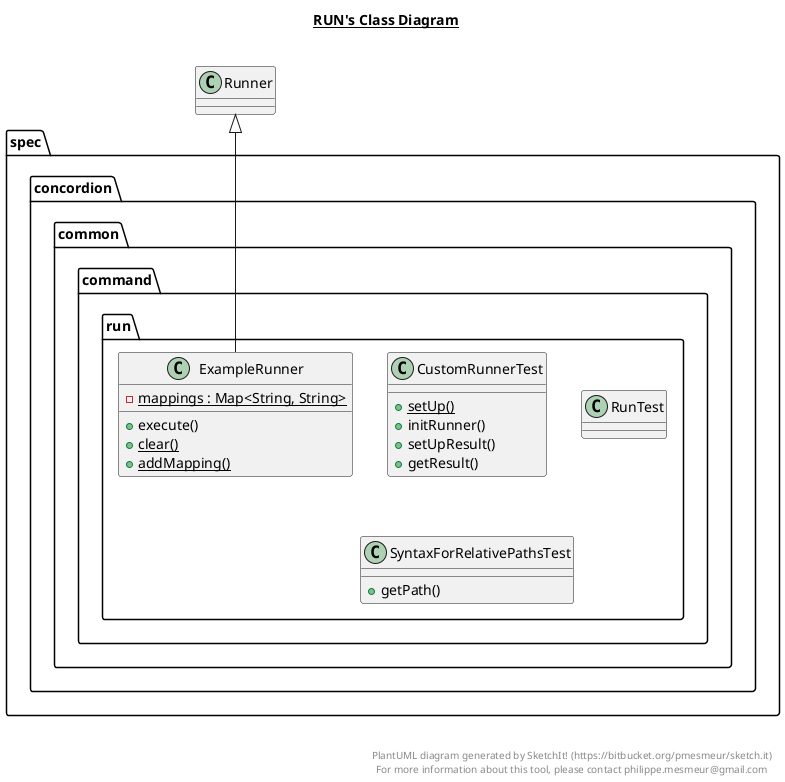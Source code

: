 @startuml

title __RUN's Class Diagram__\n

  package spec.concordion {
    package spec.concordion.common.command {
      package spec.concordion.common.command.run {
        class CustomRunnerTest {
            {static} + setUp()
            + initRunner()
            + setUpResult()
            + getResult()
        }
      }
    }
  }
  

  package spec.concordion {
    package spec.concordion.common.command {
      package spec.concordion.common.command.run {
        class ExampleRunner {
            {static} - mappings : Map<String, String>
            + execute()
            {static} + clear()
            {static} + addMapping()
        }
      }
    }
  }
  

  package spec.concordion {
    package spec.concordion.common.command {
      package spec.concordion.common.command.run {
        class RunTest {
        }
      }
    }
  }
  

  package spec.concordion {
    package spec.concordion.common.command {
      package spec.concordion.common.command.run {
        class SyntaxForRelativePathsTest {
            + getPath()
        }
      }
    }
  }
  

  ExampleRunner -up-|> Runner


right footer


PlantUML diagram generated by SketchIt! (https://bitbucket.org/pmesmeur/sketch.it)
For more information about this tool, please contact philippe.mesmeur@gmail.com
endfooter

@enduml
